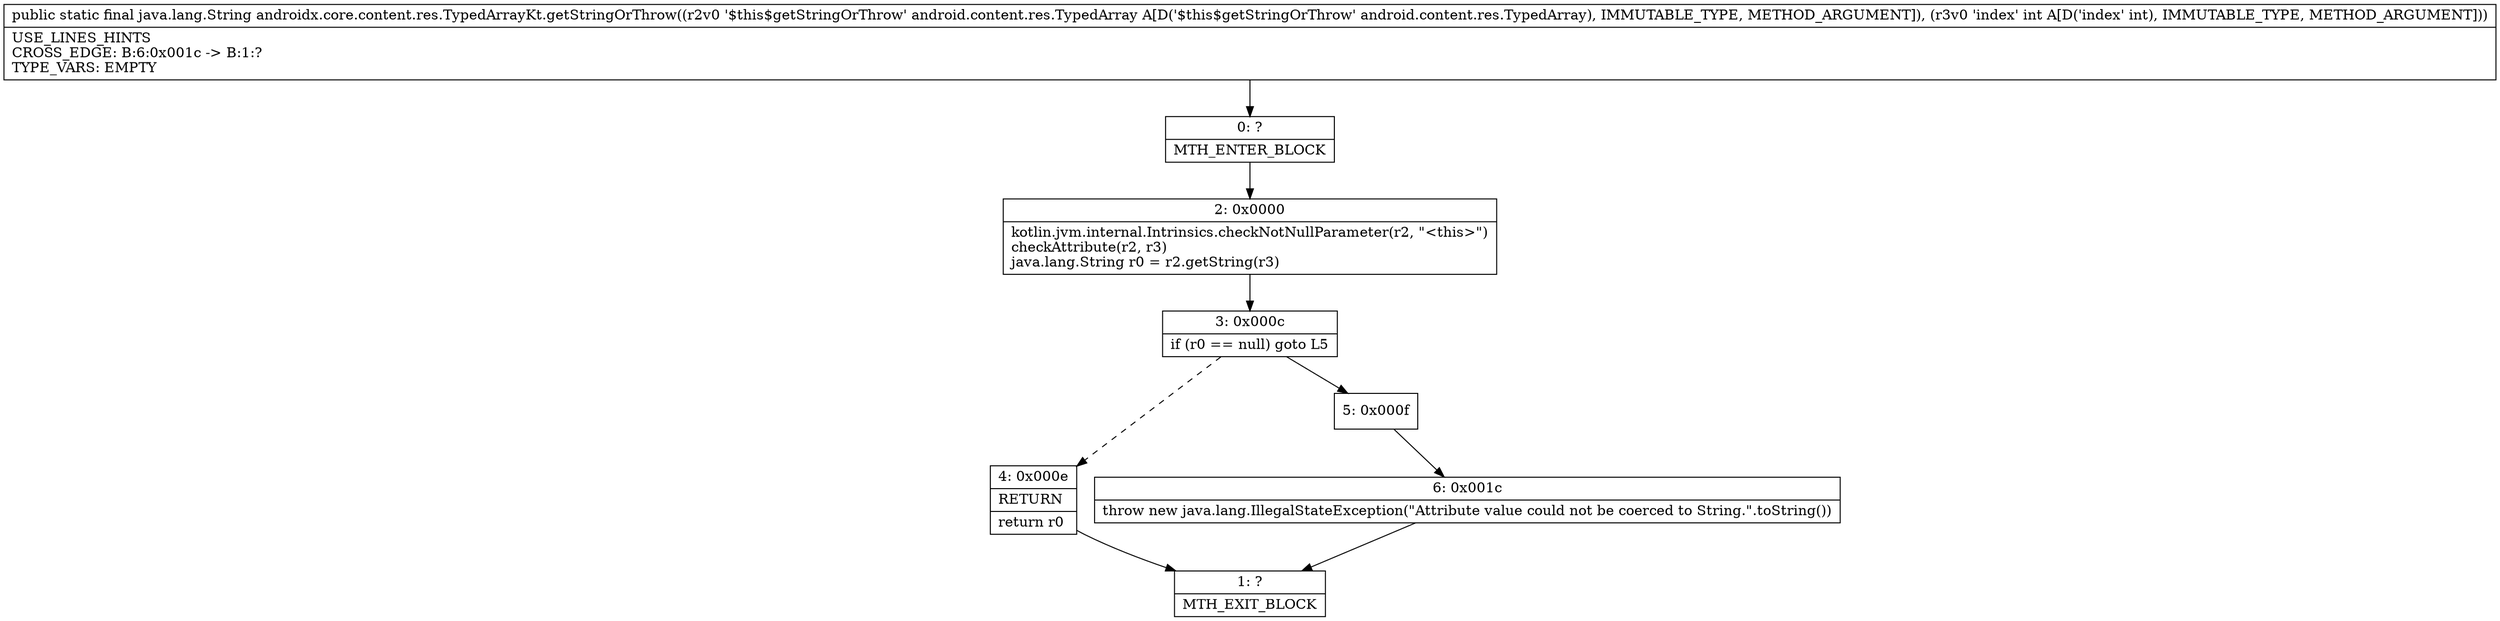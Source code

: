 digraph "CFG forandroidx.core.content.res.TypedArrayKt.getStringOrThrow(Landroid\/content\/res\/TypedArray;I)Ljava\/lang\/String;" {
Node_0 [shape=record,label="{0\:\ ?|MTH_ENTER_BLOCK\l}"];
Node_2 [shape=record,label="{2\:\ 0x0000|kotlin.jvm.internal.Intrinsics.checkNotNullParameter(r2, \"\<this\>\")\lcheckAttribute(r2, r3)\ljava.lang.String r0 = r2.getString(r3)\l}"];
Node_3 [shape=record,label="{3\:\ 0x000c|if (r0 == null) goto L5\l}"];
Node_4 [shape=record,label="{4\:\ 0x000e|RETURN\l|return r0\l}"];
Node_1 [shape=record,label="{1\:\ ?|MTH_EXIT_BLOCK\l}"];
Node_5 [shape=record,label="{5\:\ 0x000f}"];
Node_6 [shape=record,label="{6\:\ 0x001c|throw new java.lang.IllegalStateException(\"Attribute value could not be coerced to String.\".toString())\l}"];
MethodNode[shape=record,label="{public static final java.lang.String androidx.core.content.res.TypedArrayKt.getStringOrThrow((r2v0 '$this$getStringOrThrow' android.content.res.TypedArray A[D('$this$getStringOrThrow' android.content.res.TypedArray), IMMUTABLE_TYPE, METHOD_ARGUMENT]), (r3v0 'index' int A[D('index' int), IMMUTABLE_TYPE, METHOD_ARGUMENT]))  | USE_LINES_HINTS\lCROSS_EDGE: B:6:0x001c \-\> B:1:?\lTYPE_VARS: EMPTY\l}"];
MethodNode -> Node_0;Node_0 -> Node_2;
Node_2 -> Node_3;
Node_3 -> Node_4[style=dashed];
Node_3 -> Node_5;
Node_4 -> Node_1;
Node_5 -> Node_6;
Node_6 -> Node_1;
}

